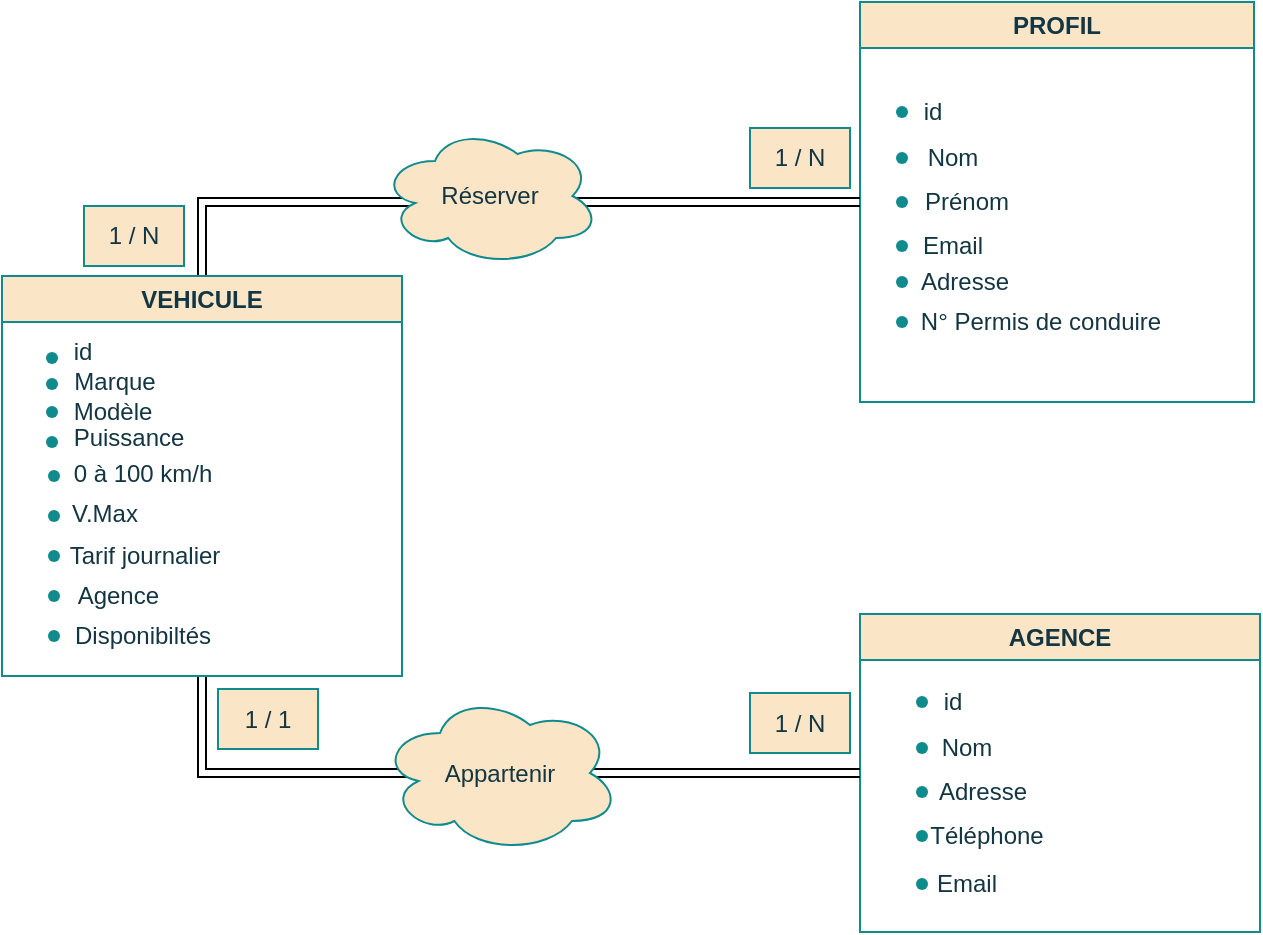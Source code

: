 <mxfile version="23.1.4" type="github">
  <diagram name="Page-1" id="rWvj7r1L1JmkacUhFCVx">
    <mxGraphModel dx="704" dy="631" grid="1" gridSize="10" guides="1" tooltips="1" connect="1" arrows="1" fold="1" page="1" pageScale="1" pageWidth="827" pageHeight="1169" math="0" shadow="0">
      <root>
        <mxCell id="0" />
        <mxCell id="1" parent="0" />
        <mxCell id="3Qk4PJd8HGj3UVIdCU3T-5" value="PROFIL" style="swimlane;whiteSpace=wrap;html=1;labelBackgroundColor=none;fillColor=#FAE5C7;strokeColor=#0F8B8D;fontColor=#143642;" parent="1" vertex="1">
          <mxGeometry x="550" y="54" width="197" height="200" as="geometry">
            <mxRectangle x="340" y="400" width="80" height="30" as="alternateBounds" />
          </mxGeometry>
        </mxCell>
        <mxCell id="3Qk4PJd8HGj3UVIdCU3T-31" value="AGENCE" style="swimlane;whiteSpace=wrap;html=1;labelBackgroundColor=none;fillColor=#FAE5C7;strokeColor=#0F8B8D;fontColor=#143642;" parent="1" vertex="1">
          <mxGeometry x="550" y="360" width="200" height="159" as="geometry" />
        </mxCell>
        <mxCell id="36LpMrAdeBPOxPvOyXHZ-32" value="" style="shape=waypoint;sketch=0;size=6;pointerEvents=1;points=[];fillColor=none;resizable=0;rotatable=0;perimeter=centerPerimeter;snapToPoint=1;labelBackgroundColor=none;strokeColor=#0F8B8D;fontColor=#143642;" vertex="1" parent="3Qk4PJd8HGj3UVIdCU3T-31">
          <mxGeometry x="21" y="101" width="20" height="20" as="geometry" />
        </mxCell>
        <mxCell id="36LpMrAdeBPOxPvOyXHZ-33" value="" style="shape=waypoint;sketch=0;size=6;pointerEvents=1;points=[];fillColor=none;resizable=0;rotatable=0;perimeter=centerPerimeter;snapToPoint=1;labelBackgroundColor=none;strokeColor=#0F8B8D;fontColor=#143642;" vertex="1" parent="3Qk4PJd8HGj3UVIdCU3T-31">
          <mxGeometry x="21" y="34" width="20" height="20" as="geometry" />
        </mxCell>
        <mxCell id="36LpMrAdeBPOxPvOyXHZ-34" value="id" style="text;html=1;align=center;verticalAlign=middle;resizable=0;points=[];autosize=1;strokeColor=none;fillColor=none;labelBackgroundColor=none;fontColor=#143642;" vertex="1" parent="3Qk4PJd8HGj3UVIdCU3T-31">
          <mxGeometry x="31" y="29" width="30" height="30" as="geometry" />
        </mxCell>
        <mxCell id="36LpMrAdeBPOxPvOyXHZ-35" value="" style="shape=waypoint;sketch=0;size=6;pointerEvents=1;points=[];fillColor=none;resizable=0;rotatable=0;perimeter=centerPerimeter;snapToPoint=1;labelBackgroundColor=none;strokeColor=#0F8B8D;fontColor=#143642;" vertex="1" parent="3Qk4PJd8HGj3UVIdCU3T-31">
          <mxGeometry x="21" y="57" width="20" height="20" as="geometry" />
        </mxCell>
        <mxCell id="36LpMrAdeBPOxPvOyXHZ-36" value="" style="shape=waypoint;sketch=0;size=6;pointerEvents=1;points=[];fillColor=none;resizable=0;rotatable=0;perimeter=centerPerimeter;snapToPoint=1;labelBackgroundColor=none;strokeColor=#0F8B8D;fontColor=#143642;" vertex="1" parent="3Qk4PJd8HGj3UVIdCU3T-31">
          <mxGeometry x="21" y="79" width="20" height="20" as="geometry" />
        </mxCell>
        <mxCell id="36LpMrAdeBPOxPvOyXHZ-37" value="Nom" style="text;html=1;align=center;verticalAlign=middle;resizable=0;points=[];autosize=1;strokeColor=none;fillColor=none;labelBackgroundColor=none;fontColor=#143642;" vertex="1" parent="3Qk4PJd8HGj3UVIdCU3T-31">
          <mxGeometry x="28" y="52" width="50" height="30" as="geometry" />
        </mxCell>
        <mxCell id="36LpMrAdeBPOxPvOyXHZ-38" value="Adresse" style="text;html=1;align=center;verticalAlign=middle;resizable=0;points=[];autosize=1;strokeColor=none;fillColor=none;labelBackgroundColor=none;fontColor=#143642;" vertex="1" parent="3Qk4PJd8HGj3UVIdCU3T-31">
          <mxGeometry x="26" y="74" width="70" height="30" as="geometry" />
        </mxCell>
        <mxCell id="36LpMrAdeBPOxPvOyXHZ-39" value="Téléphone" style="text;html=1;align=center;verticalAlign=middle;resizable=0;points=[];autosize=1;strokeColor=none;fillColor=none;labelBackgroundColor=none;fontColor=#143642;" vertex="1" parent="3Qk4PJd8HGj3UVIdCU3T-31">
          <mxGeometry x="23" y="96" width="80" height="30" as="geometry" />
        </mxCell>
        <mxCell id="36LpMrAdeBPOxPvOyXHZ-40" value="" style="shape=waypoint;sketch=0;size=6;pointerEvents=1;points=[];fillColor=none;resizable=0;rotatable=0;perimeter=centerPerimeter;snapToPoint=1;labelBackgroundColor=none;strokeColor=#0F8B8D;fontColor=#143642;" vertex="1" parent="3Qk4PJd8HGj3UVIdCU3T-31">
          <mxGeometry x="21" y="125" width="20" height="20" as="geometry" />
        </mxCell>
        <mxCell id="36LpMrAdeBPOxPvOyXHZ-42" value="Email" style="text;html=1;align=center;verticalAlign=middle;resizable=0;points=[];autosize=1;strokeColor=none;fillColor=none;labelBackgroundColor=none;fontColor=#143642;" vertex="1" parent="3Qk4PJd8HGj3UVIdCU3T-31">
          <mxGeometry x="28" y="120" width="50" height="30" as="geometry" />
        </mxCell>
        <mxCell id="36LpMrAdeBPOxPvOyXHZ-49" style="edgeStyle=orthogonalEdgeStyle;rounded=0;orthogonalLoop=1;jettySize=auto;html=1;exitX=0.5;exitY=0;exitDx=0;exitDy=0;entryX=0;entryY=0.5;entryDx=0;entryDy=0;shape=link;" edge="1" parent="1" source="3Qk4PJd8HGj3UVIdCU3T-74" target="3Qk4PJd8HGj3UVIdCU3T-5">
          <mxGeometry relative="1" as="geometry" />
        </mxCell>
        <mxCell id="36LpMrAdeBPOxPvOyXHZ-50" style="edgeStyle=orthogonalEdgeStyle;rounded=0;orthogonalLoop=1;jettySize=auto;html=1;exitX=0.5;exitY=1;exitDx=0;exitDy=0;entryX=0;entryY=0.5;entryDx=0;entryDy=0;shape=link;" edge="1" parent="1" source="3Qk4PJd8HGj3UVIdCU3T-74" target="3Qk4PJd8HGj3UVIdCU3T-31">
          <mxGeometry relative="1" as="geometry" />
        </mxCell>
        <mxCell id="3Qk4PJd8HGj3UVIdCU3T-74" value="VEHICULE" style="swimlane;whiteSpace=wrap;html=1;labelBackgroundColor=none;fillColor=#FAE5C7;strokeColor=#0F8B8D;fontColor=#143642;" parent="1" vertex="1">
          <mxGeometry x="121" y="191" width="200" height="200" as="geometry" />
        </mxCell>
        <mxCell id="3Qk4PJd8HGj3UVIdCU3T-77" value="" style="shape=waypoint;sketch=0;size=6;pointerEvents=1;points=[];fillColor=none;resizable=0;rotatable=0;perimeter=centerPerimeter;snapToPoint=1;labelBackgroundColor=none;strokeColor=#0F8B8D;fontColor=#143642;" parent="3Qk4PJd8HGj3UVIdCU3T-74" vertex="1">
          <mxGeometry x="16" y="110" width="20" height="20" as="geometry" />
        </mxCell>
        <mxCell id="3Qk4PJd8HGj3UVIdCU3T-80" value="" style="shape=waypoint;sketch=0;size=6;pointerEvents=1;points=[];fillColor=none;resizable=0;rotatable=0;perimeter=centerPerimeter;snapToPoint=1;labelBackgroundColor=none;strokeColor=#0F8B8D;fontColor=#143642;" parent="3Qk4PJd8HGj3UVIdCU3T-74" vertex="1">
          <mxGeometry x="16" y="150" width="20" height="20" as="geometry" />
        </mxCell>
        <mxCell id="3Qk4PJd8HGj3UVIdCU3T-79" value="" style="shape=waypoint;sketch=0;size=6;pointerEvents=1;points=[];fillColor=none;resizable=0;rotatable=0;perimeter=centerPerimeter;snapToPoint=1;labelBackgroundColor=none;strokeColor=#0F8B8D;fontColor=#143642;" parent="3Qk4PJd8HGj3UVIdCU3T-74" vertex="1">
          <mxGeometry x="16" y="170" width="20" height="20" as="geometry" />
        </mxCell>
        <mxCell id="36LpMrAdeBPOxPvOyXHZ-14" value="" style="shape=waypoint;sketch=0;size=6;pointerEvents=1;points=[];fillColor=none;resizable=0;rotatable=0;perimeter=centerPerimeter;snapToPoint=1;labelBackgroundColor=none;strokeColor=#0F8B8D;fontColor=#143642;" vertex="1" parent="3Qk4PJd8HGj3UVIdCU3T-74">
          <mxGeometry x="16" y="90" width="20" height="20" as="geometry" />
        </mxCell>
        <mxCell id="36LpMrAdeBPOxPvOyXHZ-13" value="" style="shape=waypoint;sketch=0;size=6;pointerEvents=1;points=[];fillColor=none;resizable=0;rotatable=0;perimeter=centerPerimeter;snapToPoint=1;labelBackgroundColor=none;strokeColor=#0F8B8D;fontColor=#143642;" vertex="1" parent="3Qk4PJd8HGj3UVIdCU3T-74">
          <mxGeometry x="16" y="130" width="20" height="20" as="geometry" />
        </mxCell>
        <mxCell id="3Qk4PJd8HGj3UVIdCU3T-82" value="0 à 100 km/h" style="text;html=1;align=center;verticalAlign=middle;resizable=0;points=[];autosize=1;strokeColor=none;fillColor=none;labelBackgroundColor=none;fontColor=#143642;" parent="3Qk4PJd8HGj3UVIdCU3T-74" vertex="1">
          <mxGeometry x="25" y="84" width="90" height="30" as="geometry" />
        </mxCell>
        <mxCell id="36LpMrAdeBPOxPvOyXHZ-15" value="V.Max" style="text;html=1;align=center;verticalAlign=middle;resizable=0;points=[];autosize=1;strokeColor=none;fillColor=none;labelBackgroundColor=none;fontColor=#143642;" vertex="1" parent="3Qk4PJd8HGj3UVIdCU3T-74">
          <mxGeometry x="21" y="104" width="60" height="30" as="geometry" />
        </mxCell>
        <mxCell id="3Qk4PJd8HGj3UVIdCU3T-78" value="Puissance" style="text;html=1;align=center;verticalAlign=middle;resizable=0;points=[];autosize=1;strokeColor=none;fillColor=none;labelBackgroundColor=none;fontColor=#143642;" parent="3Qk4PJd8HGj3UVIdCU3T-74" vertex="1">
          <mxGeometry x="23" y="66" width="80" height="30" as="geometry" />
        </mxCell>
        <mxCell id="36LpMrAdeBPOxPvOyXHZ-16" value="Disponibiltés" style="text;html=1;align=center;verticalAlign=middle;resizable=0;points=[];autosize=1;strokeColor=none;fillColor=none;labelBackgroundColor=none;fontColor=#143642;" vertex="1" parent="3Qk4PJd8HGj3UVIdCU3T-74">
          <mxGeometry x="25" y="165" width="90" height="30" as="geometry" />
        </mxCell>
        <mxCell id="36LpMrAdeBPOxPvOyXHZ-12" value="&amp;nbsp;Agence" style="text;html=1;align=center;verticalAlign=middle;resizable=0;points=[];autosize=1;strokeColor=none;fillColor=none;labelBackgroundColor=none;fontColor=#143642;" vertex="1" parent="3Qk4PJd8HGj3UVIdCU3T-74">
          <mxGeometry x="21" y="145" width="70" height="30" as="geometry" />
        </mxCell>
        <mxCell id="3Qk4PJd8HGj3UVIdCU3T-81" value="Tarif journalier" style="text;html=1;align=center;verticalAlign=middle;resizable=0;points=[];autosize=1;strokeColor=none;fillColor=none;labelBackgroundColor=none;fontColor=#143642;" parent="3Qk4PJd8HGj3UVIdCU3T-74" vertex="1">
          <mxGeometry x="21" y="125" width="100" height="30" as="geometry" />
        </mxCell>
        <mxCell id="3Qk4PJd8HGj3UVIdCU3T-104" value="1 / N" style="rounded=0;whiteSpace=wrap;html=1;strokeColor=#0F8B8D;fontColor=#143642;fillColor=#FAE5C7;" parent="1" vertex="1">
          <mxGeometry x="495" y="117" width="50" height="30" as="geometry" />
        </mxCell>
        <mxCell id="3Qk4PJd8HGj3UVIdCU3T-105" value="1 / N" style="rounded=0;whiteSpace=wrap;html=1;strokeColor=#0F8B8D;fontColor=#143642;fillColor=#FAE5C7;" parent="1" vertex="1">
          <mxGeometry x="495" y="399.5" width="50" height="30" as="geometry" />
        </mxCell>
        <mxCell id="3Qk4PJd8HGj3UVIdCU3T-106" value="1 / 1" style="rounded=0;whiteSpace=wrap;html=1;strokeColor=#0F8B8D;fontColor=#143642;fillColor=#FAE5C7;" parent="1" vertex="1">
          <mxGeometry x="229" y="397.5" width="50" height="30" as="geometry" />
        </mxCell>
        <mxCell id="3Qk4PJd8HGj3UVIdCU3T-125" value="Appartenir" style="ellipse;shape=cloud;whiteSpace=wrap;html=1;labelBackgroundColor=none;fillColor=#FAE5C7;strokeColor=#0F8B8D;fontColor=#143642;" parent="1" vertex="1">
          <mxGeometry x="310" y="399.5" width="120" height="80" as="geometry" />
        </mxCell>
        <mxCell id="3Qk4PJd8HGj3UVIdCU3T-145" value="Réserver" style="ellipse;shape=cloud;whiteSpace=wrap;html=1;labelBackgroundColor=none;fillColor=#FAE5C7;strokeColor=#0F8B8D;fontColor=#143642;" parent="1" vertex="1">
          <mxGeometry x="310" y="116" width="110" height="70" as="geometry" />
        </mxCell>
        <mxCell id="3Qk4PJd8HGj3UVIdCU3T-163" value="1 / N" style="rounded=0;whiteSpace=wrap;html=1;strokeColor=#0F8B8D;fontColor=#143642;fillColor=#FAE5C7;" parent="1" vertex="1">
          <mxGeometry x="162" y="156" width="50" height="30" as="geometry" />
        </mxCell>
        <mxCell id="36LpMrAdeBPOxPvOyXHZ-5" value="" style="shape=waypoint;sketch=0;size=6;pointerEvents=1;points=[];fillColor=none;resizable=0;rotatable=0;perimeter=centerPerimeter;snapToPoint=1;labelBackgroundColor=none;strokeColor=#0F8B8D;fontColor=#143642;" vertex="1" parent="1">
          <mxGeometry x="136" y="264" width="20" height="20" as="geometry" />
        </mxCell>
        <mxCell id="36LpMrAdeBPOxPvOyXHZ-6" value="" style="shape=waypoint;sketch=0;size=6;pointerEvents=1;points=[];fillColor=none;resizable=0;rotatable=0;perimeter=centerPerimeter;snapToPoint=1;labelBackgroundColor=none;strokeColor=#0F8B8D;fontColor=#143642;" vertex="1" parent="1">
          <mxGeometry x="136" y="222" width="20" height="20" as="geometry" />
        </mxCell>
        <mxCell id="36LpMrAdeBPOxPvOyXHZ-7" value="id" style="text;html=1;align=center;verticalAlign=middle;resizable=0;points=[];autosize=1;strokeColor=none;fillColor=none;labelBackgroundColor=none;fontColor=#143642;" vertex="1" parent="1">
          <mxGeometry x="146" y="214" width="30" height="30" as="geometry" />
        </mxCell>
        <mxCell id="36LpMrAdeBPOxPvOyXHZ-8" value="" style="shape=waypoint;sketch=0;size=6;pointerEvents=1;points=[];fillColor=none;resizable=0;rotatable=0;perimeter=centerPerimeter;snapToPoint=1;labelBackgroundColor=none;strokeColor=#0F8B8D;fontColor=#143642;" vertex="1" parent="1">
          <mxGeometry x="136" y="235" width="20" height="20" as="geometry" />
        </mxCell>
        <mxCell id="36LpMrAdeBPOxPvOyXHZ-9" value="" style="shape=waypoint;sketch=0;size=6;pointerEvents=1;points=[];fillColor=none;resizable=0;rotatable=0;perimeter=centerPerimeter;snapToPoint=1;labelBackgroundColor=none;strokeColor=#0F8B8D;fontColor=#143642;" vertex="1" parent="1">
          <mxGeometry x="136" y="249" width="20" height="20" as="geometry" />
        </mxCell>
        <mxCell id="36LpMrAdeBPOxPvOyXHZ-10" value="Marque" style="text;html=1;align=center;verticalAlign=middle;resizable=0;points=[];autosize=1;strokeColor=none;fillColor=none;labelBackgroundColor=none;fontColor=#143642;" vertex="1" parent="1">
          <mxGeometry x="147" y="229" width="60" height="30" as="geometry" />
        </mxCell>
        <mxCell id="36LpMrAdeBPOxPvOyXHZ-11" value="Modèle" style="text;html=1;align=center;verticalAlign=middle;resizable=0;points=[];autosize=1;strokeColor=none;fillColor=none;labelBackgroundColor=none;fontColor=#143642;" vertex="1" parent="1">
          <mxGeometry x="146" y="244" width="60" height="30" as="geometry" />
        </mxCell>
        <mxCell id="36LpMrAdeBPOxPvOyXHZ-20" value="" style="shape=waypoint;sketch=0;size=6;pointerEvents=1;points=[];fillColor=none;resizable=0;rotatable=0;perimeter=centerPerimeter;snapToPoint=1;labelBackgroundColor=none;strokeColor=#0F8B8D;fontColor=#143642;" vertex="1" parent="1">
          <mxGeometry x="561" y="166" width="20" height="20" as="geometry" />
        </mxCell>
        <mxCell id="36LpMrAdeBPOxPvOyXHZ-21" value="" style="shape=waypoint;sketch=0;size=6;pointerEvents=1;points=[];fillColor=none;resizable=0;rotatable=0;perimeter=centerPerimeter;snapToPoint=1;labelBackgroundColor=none;strokeColor=#0F8B8D;fontColor=#143642;" vertex="1" parent="1">
          <mxGeometry x="561" y="99" width="20" height="20" as="geometry" />
        </mxCell>
        <mxCell id="36LpMrAdeBPOxPvOyXHZ-22" value="id" style="text;html=1;align=center;verticalAlign=middle;resizable=0;points=[];autosize=1;strokeColor=none;fillColor=none;labelBackgroundColor=none;fontColor=#143642;" vertex="1" parent="1">
          <mxGeometry x="571" y="94" width="30" height="30" as="geometry" />
        </mxCell>
        <mxCell id="36LpMrAdeBPOxPvOyXHZ-23" value="" style="shape=waypoint;sketch=0;size=6;pointerEvents=1;points=[];fillColor=none;resizable=0;rotatable=0;perimeter=centerPerimeter;snapToPoint=1;labelBackgroundColor=none;strokeColor=#0F8B8D;fontColor=#143642;" vertex="1" parent="1">
          <mxGeometry x="561" y="122" width="20" height="20" as="geometry" />
        </mxCell>
        <mxCell id="36LpMrAdeBPOxPvOyXHZ-24" value="" style="shape=waypoint;sketch=0;size=6;pointerEvents=1;points=[];fillColor=none;resizable=0;rotatable=0;perimeter=centerPerimeter;snapToPoint=1;labelBackgroundColor=none;strokeColor=#0F8B8D;fontColor=#143642;" vertex="1" parent="1">
          <mxGeometry x="561" y="144" width="20" height="20" as="geometry" />
        </mxCell>
        <mxCell id="36LpMrAdeBPOxPvOyXHZ-25" value="Nom" style="text;html=1;align=center;verticalAlign=middle;resizable=0;points=[];autosize=1;strokeColor=none;fillColor=none;labelBackgroundColor=none;fontColor=#143642;" vertex="1" parent="1">
          <mxGeometry x="571" y="117" width="50" height="30" as="geometry" />
        </mxCell>
        <mxCell id="36LpMrAdeBPOxPvOyXHZ-26" value="Prénom" style="text;html=1;align=center;verticalAlign=middle;resizable=0;points=[];autosize=1;strokeColor=none;fillColor=none;labelBackgroundColor=none;fontColor=#143642;" vertex="1" parent="1">
          <mxGeometry x="568" y="139" width="70" height="30" as="geometry" />
        </mxCell>
        <mxCell id="36LpMrAdeBPOxPvOyXHZ-27" value="Email" style="text;html=1;align=center;verticalAlign=middle;resizable=0;points=[];autosize=1;strokeColor=none;fillColor=none;labelBackgroundColor=none;fontColor=#143642;" vertex="1" parent="1">
          <mxGeometry x="571" y="161" width="50" height="30" as="geometry" />
        </mxCell>
        <mxCell id="36LpMrAdeBPOxPvOyXHZ-28" value="" style="shape=waypoint;sketch=0;size=6;pointerEvents=1;points=[];fillColor=none;resizable=0;rotatable=0;perimeter=centerPerimeter;snapToPoint=1;labelBackgroundColor=none;strokeColor=#0F8B8D;fontColor=#143642;" vertex="1" parent="1">
          <mxGeometry x="561" y="204" width="20" height="20" as="geometry" />
        </mxCell>
        <mxCell id="36LpMrAdeBPOxPvOyXHZ-29" value="" style="shape=waypoint;sketch=0;size=6;pointerEvents=1;points=[];fillColor=none;resizable=0;rotatable=0;perimeter=centerPerimeter;snapToPoint=1;labelBackgroundColor=none;strokeColor=#0F8B8D;fontColor=#143642;" vertex="1" parent="1">
          <mxGeometry x="561" y="184" width="20" height="20" as="geometry" />
        </mxCell>
        <mxCell id="36LpMrAdeBPOxPvOyXHZ-30" value="N° Permis de conduire" style="text;html=1;align=center;verticalAlign=middle;resizable=0;points=[];autosize=1;strokeColor=none;fillColor=none;labelBackgroundColor=none;fontColor=#143642;" vertex="1" parent="1">
          <mxGeometry x="570" y="199" width="140" height="30" as="geometry" />
        </mxCell>
        <mxCell id="36LpMrAdeBPOxPvOyXHZ-31" value="Adresse" style="text;html=1;align=center;verticalAlign=middle;resizable=0;points=[];autosize=1;strokeColor=none;fillColor=none;labelBackgroundColor=none;fontColor=#143642;" vertex="1" parent="1">
          <mxGeometry x="567" y="179" width="70" height="30" as="geometry" />
        </mxCell>
      </root>
    </mxGraphModel>
  </diagram>
</mxfile>

